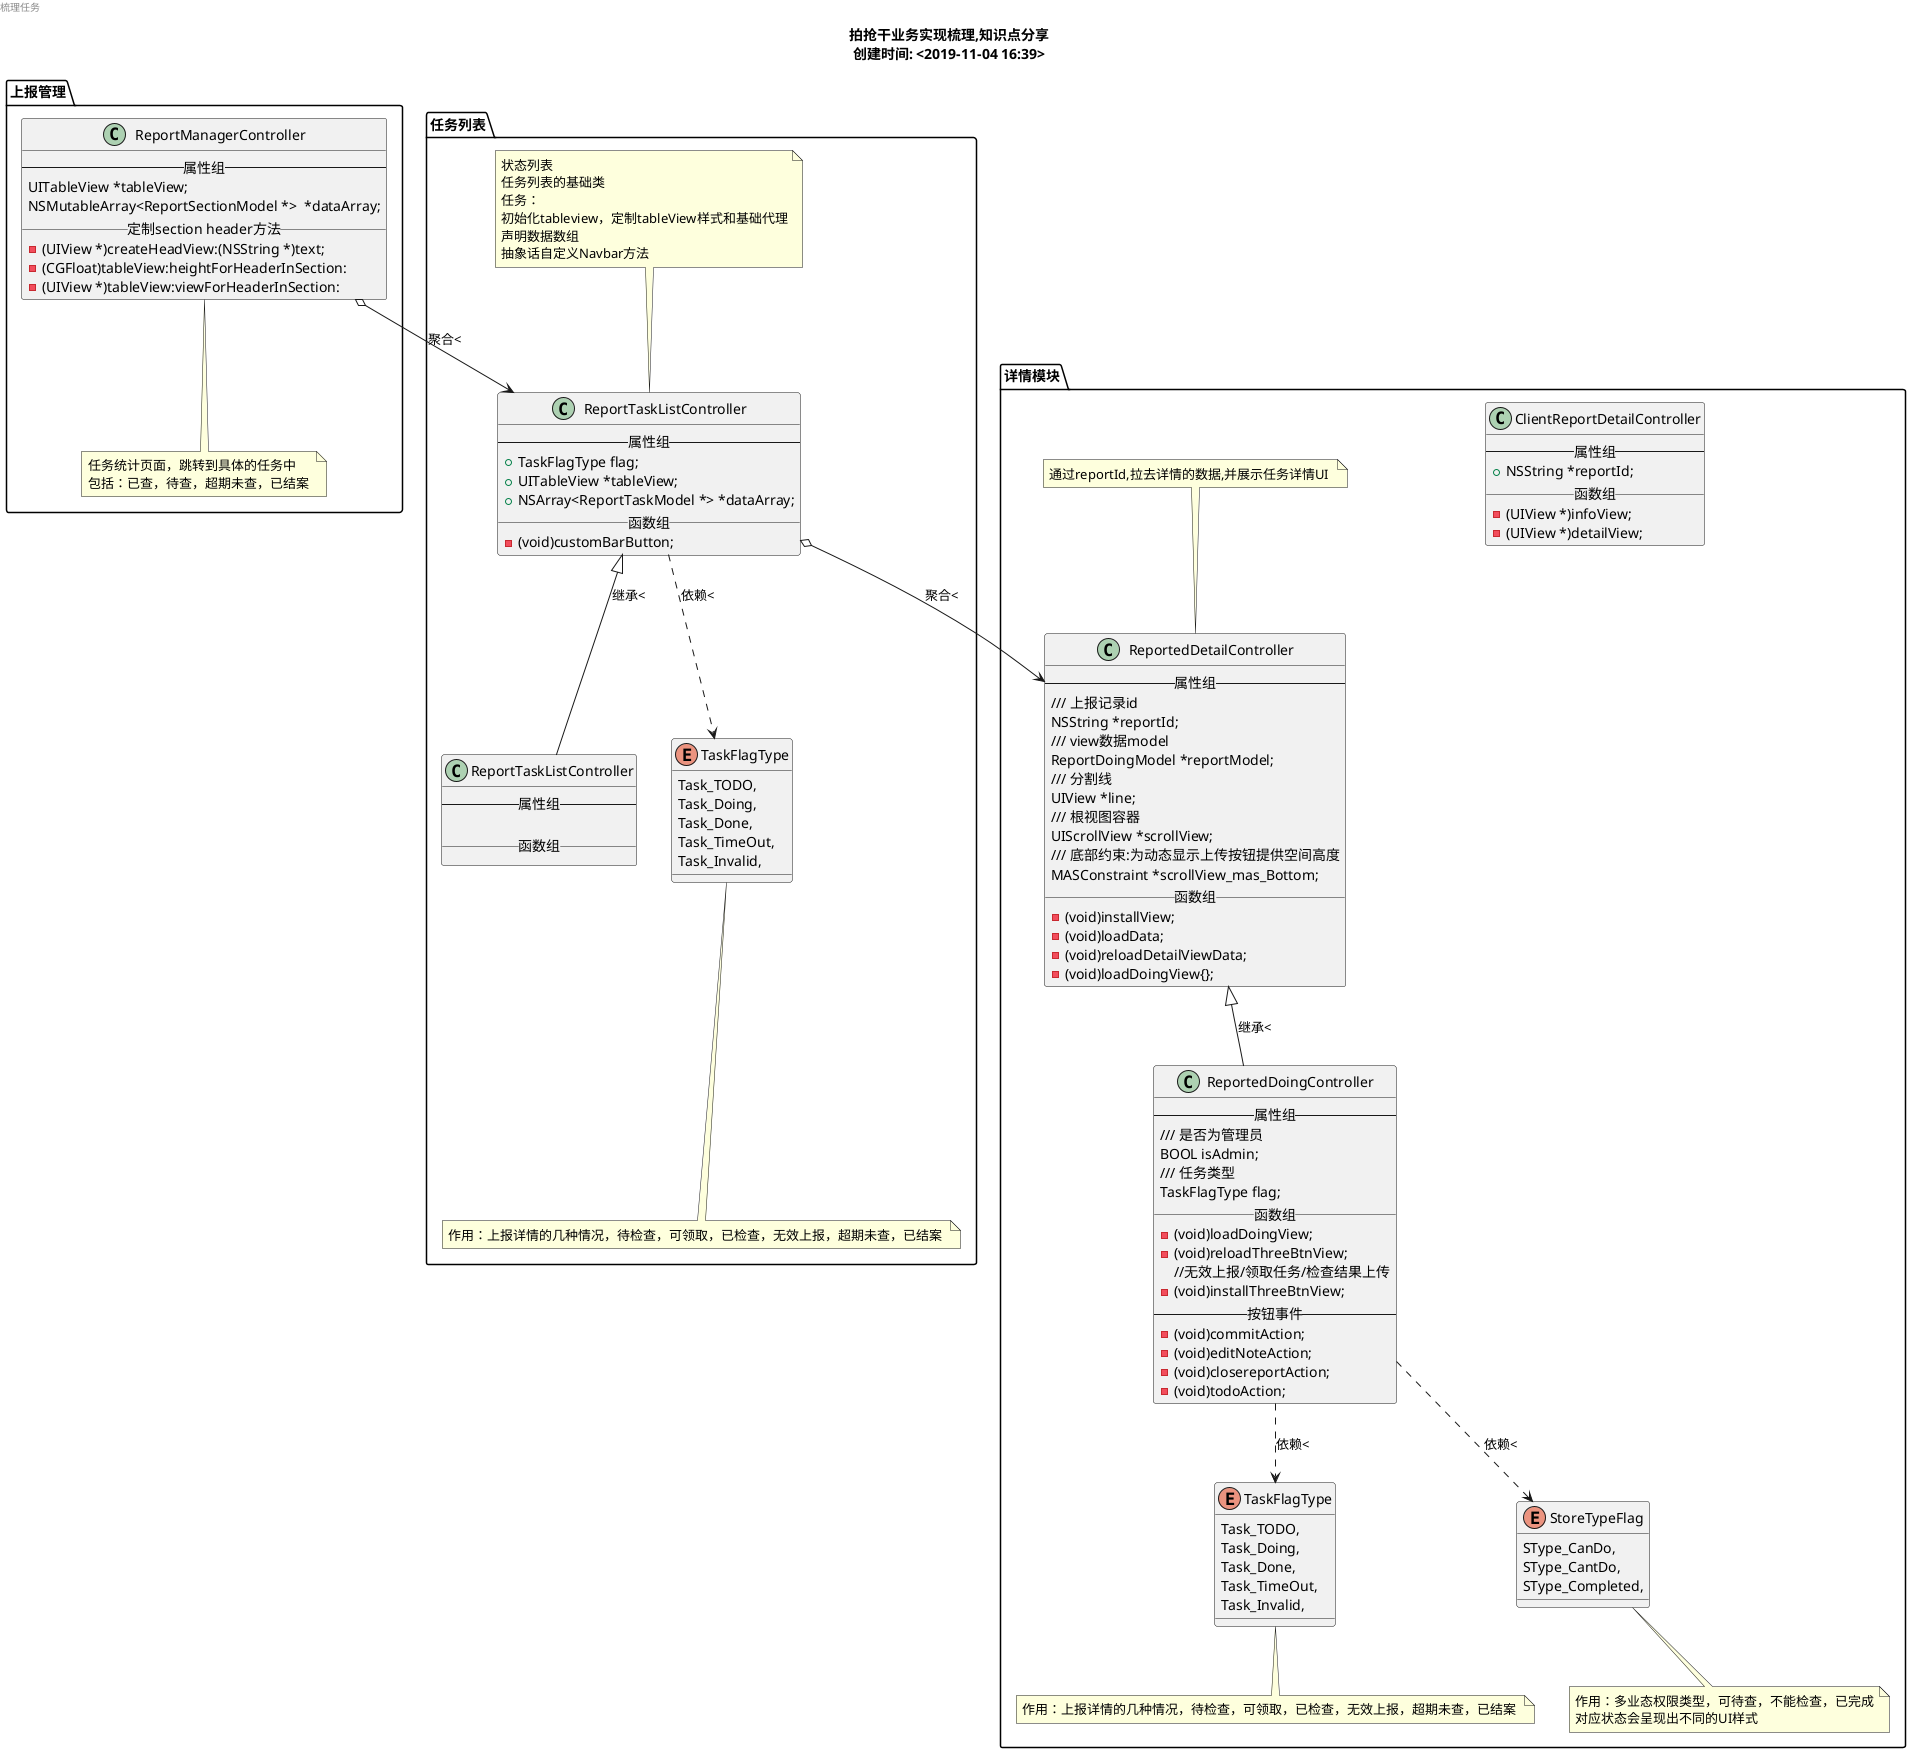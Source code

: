 @startuml
scale 1
page 1x1
title
        拍抢干业务实现梳理,知识点分享
        创建时间: <2019-11-04 16:39>
        endtitle
        left header
                梳理任务
        endheader
        'package，node，folder，frame，cloud，database'
        folder "上报管理" as reportM{
                class "ReportManagerController" as reportmag {
                        --属性组 --
                        UITableView *tableView;
                        NSMutableArray<ReportSectionModel *>  *dataArray; 
                        __ 定制section header方法__
                        -(UIView *)createHeadView:(NSString *)text;
                        -(CGFloat)tableView:heightForHeaderInSection:
                        -(UIView *)tableView:viewForHeaderInSection:
                }
                note bottom of reportmag
                        任务统计页面，跳转到具体的任务中
                        包括：已查，待查，超期未查，已结案 
                end note
                

        }
        'package，node，folder，frame，cloud，database'
        folder "任务列表" as tasklist{
                class "ReportTaskListController" as baselist {
                        --属性组 --
                        +TaskFlagType flag;
                        +UITableView *tableView;
                        +NSArray<ReportTaskModel *> *dataArray;
                        __ 函数组__
                        -(void)customBarButton;
                }
                
                
                class "ReportTaskListController" as taskmger {
                        --属性组 --

                        __ 函数组__
                }
                enum "TaskFlagType" as tasktype1 {
                        Task_TODO,
                        Task_Doing,
                        Task_Done,
                        Task_TimeOut,
                        Task_Invalid,
                }               
                note top of baselist
                        状态列表 
                        任务列表的基础类
                        任务：
                        初始化tableview，定制tableView样式和基础代理
                        声明数据数组
                        抽象话自定义Navbar方法
                end note
                note bottom of tasktype1
                        作用：上报详情的几种情况，待检查，可领取，已检查，无效上报，超期未查，已结案 
                end note

                baselist ..> tasktype1:依赖<
                baselist <|-- taskmger:继承<
                reportmag o--> baselist:聚合<
        }
        
        'package，node，folder，frame，cloud，database'
        folder "详情模块" as detailM{
                class "ReportedDetailController" as detail {
                        --属性组 --
                        /// 上报记录id
                        NSString *reportId;
                        /// view数据model
                        ReportDoingModel *reportModel;
                        /// 分割线
                        UIView *line;
                        /// 根视图容器
                        UIScrollView *scrollView;
                        /// 底部约束:为动态显示上传按钮提供空间高度
                        MASConstraint *scrollView_mas_Bottom;
                        __ 函数组__
                        -(void)installView;
                        -(void)loadData;
                        -(void)reloadDetailViewData;
                        -(void)loadDoingView{}; 
                }
                
                class "ReportedDoingController" as Doing {
                        --属性组 --
                        /// 是否为管理员
                        BOOL isAdmin;
                        /// 任务类型
                        TaskFlagType flag;
                        __ 函数组__
                        -(void)loadDoingView;
                        -(void)reloadThreeBtnView;
                        //无效上报/领取任务/检查结果上传
                        -(void)installThreeBtnView;
                        --按钮事件--
                        -(void)commitAction;
                        -(void)editNoteAction;
                        -(void)closereportAction;
                        -(void)todoAction;
                }

                class "ClientReportDetailController" as clientDetail {
                        --属性组 --
                        +NSString *reportId;
                        __ 函数组__
                        -(UIView *)infoView;
                        -(UIView *)detailView;
                }
                enum "TaskFlagType" as tasktype {
                        Task_TODO,
                        Task_Doing,
                        Task_Done,
                        Task_TimeOut,
                        Task_Invalid,
                } 
                enum "StoreTypeFlag" as storetype {
                        SType_CanDo,
                        SType_CantDo,
                        SType_Completed,
                        
                }


                note top of detail
                        通过reportId,拉去详情的数据,并展示任务详情UI 
                end note
                note bottom of tasktype
                        作用：上报详情的几种情况，待检查，可领取，已检查，无效上报，超期未查，已结案 
                end note

                note bottom of storetype
                        作用：多业态权限类型，可待查，不能检查，已完成
                        对应状态会呈现出不同的UI样式 
                end note

                Doing ..> tasktype:依赖<
                 
                
                detail <|-- Doing:继承<
                baselist o--> detail:聚合<
                Doing ..> storetype:依赖<
        }





        
        @enduml
